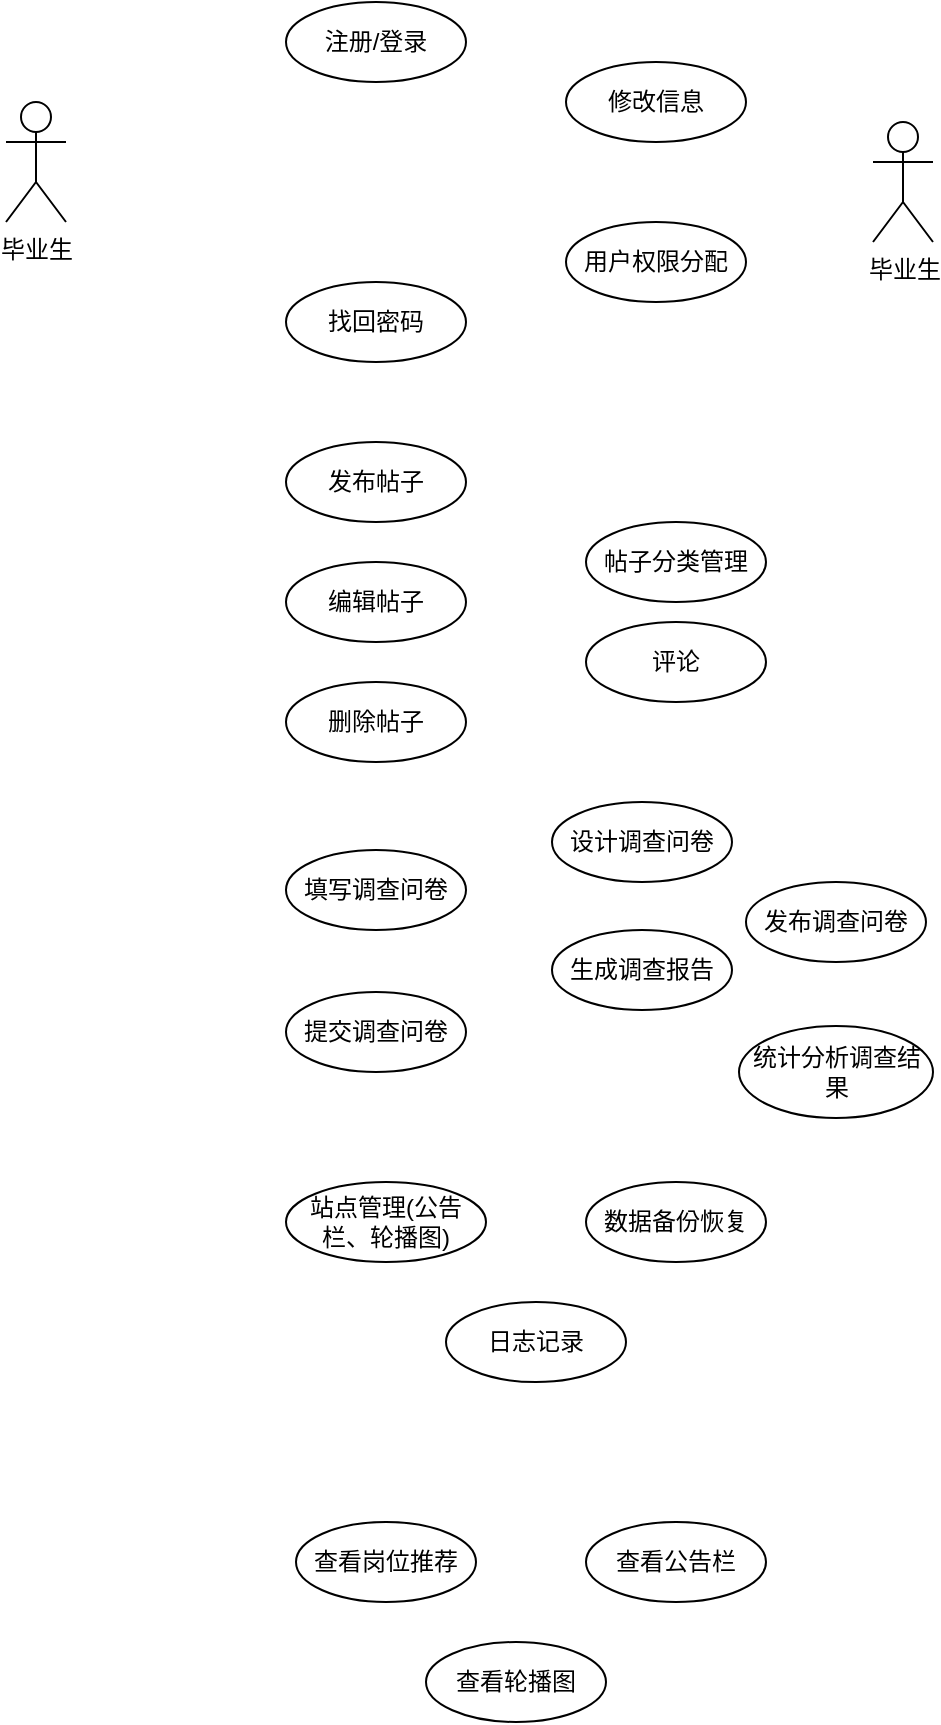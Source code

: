 <mxfile version="21.2.1" type="github">
  <diagram name="第 1 页" id="g3KXtieOOxCh1MCoZwCN">
    <mxGraphModel dx="529" dy="468" grid="1" gridSize="10" guides="1" tooltips="1" connect="1" arrows="1" fold="1" page="1" pageScale="1" pageWidth="827" pageHeight="1169" math="0" shadow="0">
      <root>
        <mxCell id="0" />
        <mxCell id="1" parent="0" />
        <mxCell id="UTOsZwBSe-IImrIxmHyV-1" value="毕业生" style="shape=umlActor;verticalLabelPosition=bottom;verticalAlign=top;html=1;" vertex="1" parent="1">
          <mxGeometry x="140" y="100" width="30" height="60" as="geometry" />
        </mxCell>
        <mxCell id="UTOsZwBSe-IImrIxmHyV-2" value="注册/登录" style="ellipse;whiteSpace=wrap;html=1;" vertex="1" parent="1">
          <mxGeometry x="280" y="50" width="90" height="40" as="geometry" />
        </mxCell>
        <mxCell id="UTOsZwBSe-IImrIxmHyV-6" value="修改信息" style="ellipse;whiteSpace=wrap;html=1;" vertex="1" parent="1">
          <mxGeometry x="420" y="80" width="90" height="40" as="geometry" />
        </mxCell>
        <mxCell id="UTOsZwBSe-IImrIxmHyV-7" value="找回密码" style="ellipse;whiteSpace=wrap;html=1;" vertex="1" parent="1">
          <mxGeometry x="280" y="190" width="90" height="40" as="geometry" />
        </mxCell>
        <mxCell id="UTOsZwBSe-IImrIxmHyV-8" value="用户权限分配" style="ellipse;whiteSpace=wrap;html=1;" vertex="1" parent="1">
          <mxGeometry x="420" y="160" width="90" height="40" as="geometry" />
        </mxCell>
        <mxCell id="UTOsZwBSe-IImrIxmHyV-9" value="帖子分类管理" style="ellipse;whiteSpace=wrap;html=1;" vertex="1" parent="1">
          <mxGeometry x="430" y="310" width="90" height="40" as="geometry" />
        </mxCell>
        <mxCell id="UTOsZwBSe-IImrIxmHyV-10" value="发布帖子" style="ellipse;whiteSpace=wrap;html=1;" vertex="1" parent="1">
          <mxGeometry x="280" y="270" width="90" height="40" as="geometry" />
        </mxCell>
        <mxCell id="UTOsZwBSe-IImrIxmHyV-11" value="编辑帖子" style="ellipse;whiteSpace=wrap;html=1;" vertex="1" parent="1">
          <mxGeometry x="280" y="330" width="90" height="40" as="geometry" />
        </mxCell>
        <mxCell id="UTOsZwBSe-IImrIxmHyV-12" value="删除帖子" style="ellipse;whiteSpace=wrap;html=1;" vertex="1" parent="1">
          <mxGeometry x="280" y="390" width="90" height="40" as="geometry" />
        </mxCell>
        <mxCell id="UTOsZwBSe-IImrIxmHyV-13" value="评论" style="ellipse;whiteSpace=wrap;html=1;" vertex="1" parent="1">
          <mxGeometry x="430" y="360" width="90" height="40" as="geometry" />
        </mxCell>
        <mxCell id="UTOsZwBSe-IImrIxmHyV-14" value="提交调查问卷" style="ellipse;whiteSpace=wrap;html=1;" vertex="1" parent="1">
          <mxGeometry x="280" y="545" width="90" height="40" as="geometry" />
        </mxCell>
        <mxCell id="UTOsZwBSe-IImrIxmHyV-15" value="设计调查问卷" style="ellipse;whiteSpace=wrap;html=1;" vertex="1" parent="1">
          <mxGeometry x="413" y="450" width="90" height="40" as="geometry" />
        </mxCell>
        <mxCell id="UTOsZwBSe-IImrIxmHyV-16" value="发布调查问卷" style="ellipse;whiteSpace=wrap;html=1;" vertex="1" parent="1">
          <mxGeometry x="510" y="490" width="90" height="40" as="geometry" />
        </mxCell>
        <mxCell id="UTOsZwBSe-IImrIxmHyV-17" value="填写调查问卷" style="ellipse;whiteSpace=wrap;html=1;" vertex="1" parent="1">
          <mxGeometry x="280" y="474" width="90" height="40" as="geometry" />
        </mxCell>
        <mxCell id="UTOsZwBSe-IImrIxmHyV-18" value="统计分析调查结果" style="ellipse;whiteSpace=wrap;html=1;" vertex="1" parent="1">
          <mxGeometry x="506.5" y="562" width="97" height="46" as="geometry" />
        </mxCell>
        <mxCell id="UTOsZwBSe-IImrIxmHyV-19" value="生成调查报告" style="ellipse;whiteSpace=wrap;html=1;" vertex="1" parent="1">
          <mxGeometry x="413" y="514" width="90" height="40" as="geometry" />
        </mxCell>
        <mxCell id="UTOsZwBSe-IImrIxmHyV-20" value="站点管理(公告栏、轮播图)" style="ellipse;whiteSpace=wrap;html=1;" vertex="1" parent="1">
          <mxGeometry x="280" y="640" width="100" height="40" as="geometry" />
        </mxCell>
        <mxCell id="UTOsZwBSe-IImrIxmHyV-21" value="数据备份恢复" style="ellipse;whiteSpace=wrap;html=1;" vertex="1" parent="1">
          <mxGeometry x="430" y="640" width="90" height="40" as="geometry" />
        </mxCell>
        <mxCell id="UTOsZwBSe-IImrIxmHyV-22" value="日志记录" style="ellipse;whiteSpace=wrap;html=1;" vertex="1" parent="1">
          <mxGeometry x="360" y="700" width="90" height="40" as="geometry" />
        </mxCell>
        <mxCell id="UTOsZwBSe-IImrIxmHyV-23" value="毕业生" style="shape=umlActor;verticalLabelPosition=bottom;verticalAlign=top;html=1;" vertex="1" parent="1">
          <mxGeometry x="573.5" y="110" width="30" height="60" as="geometry" />
        </mxCell>
        <mxCell id="UTOsZwBSe-IImrIxmHyV-24" value="查看岗位推荐" style="ellipse;whiteSpace=wrap;html=1;" vertex="1" parent="1">
          <mxGeometry x="285" y="810" width="90" height="40" as="geometry" />
        </mxCell>
        <mxCell id="UTOsZwBSe-IImrIxmHyV-25" value="查看公告栏" style="ellipse;whiteSpace=wrap;html=1;" vertex="1" parent="1">
          <mxGeometry x="430" y="810" width="90" height="40" as="geometry" />
        </mxCell>
        <mxCell id="UTOsZwBSe-IImrIxmHyV-26" value="查看轮播图" style="ellipse;whiteSpace=wrap;html=1;" vertex="1" parent="1">
          <mxGeometry x="350" y="870" width="90" height="40" as="geometry" />
        </mxCell>
      </root>
    </mxGraphModel>
  </diagram>
</mxfile>
